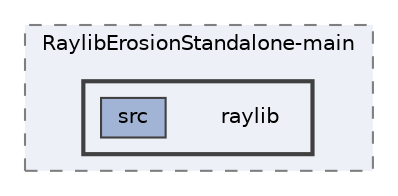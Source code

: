 digraph "C:/Users/HP/Documents/GitHub/Minero-Game/lib/RaylibErosionStandalone-main/raylib"
{
 // LATEX_PDF_SIZE
  bgcolor="transparent";
  edge [fontname=Helvetica,fontsize=10,labelfontname=Helvetica,labelfontsize=10];
  node [fontname=Helvetica,fontsize=10,shape=box,height=0.2,width=0.4];
  compound=true
  subgraph clusterdir_042889faae7c147a2617bff57d73b2d8 {
    graph [ bgcolor="#edf0f7", pencolor="grey50", label="RaylibErosionStandalone-main", fontname=Helvetica,fontsize=10 style="filled,dashed", URL="dir_042889faae7c147a2617bff57d73b2d8.html",tooltip=""]
  subgraph clusterdir_494049217d7ff90fa10f31b96ff24a9f {
    graph [ bgcolor="#edf0f7", pencolor="grey25", label="", fontname=Helvetica,fontsize=10 style="filled,bold", URL="dir_494049217d7ff90fa10f31b96ff24a9f.html",tooltip=""]
    dir_494049217d7ff90fa10f31b96ff24a9f [shape=plaintext, label="raylib"];
  dir_5b7970cd5920806020961e92641c88cb [label="src", fillcolor="#a2b4d6", color="grey25", style="filled", URL="dir_5b7970cd5920806020961e92641c88cb.html",tooltip=""];
  }
  }
}
